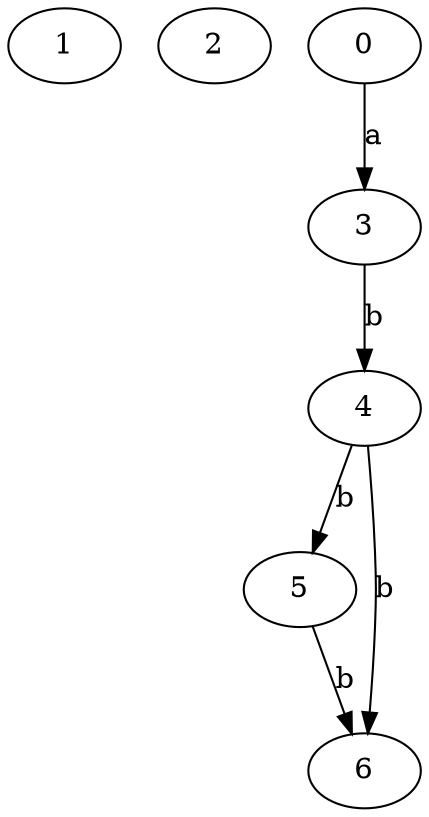 strict digraph  {
1;
2;
3;
0;
4;
5;
6;
3 -> 4  [label=b];
0 -> 3  [label=a];
4 -> 5  [label=b];
4 -> 6  [label=b];
5 -> 6  [label=b];
}

